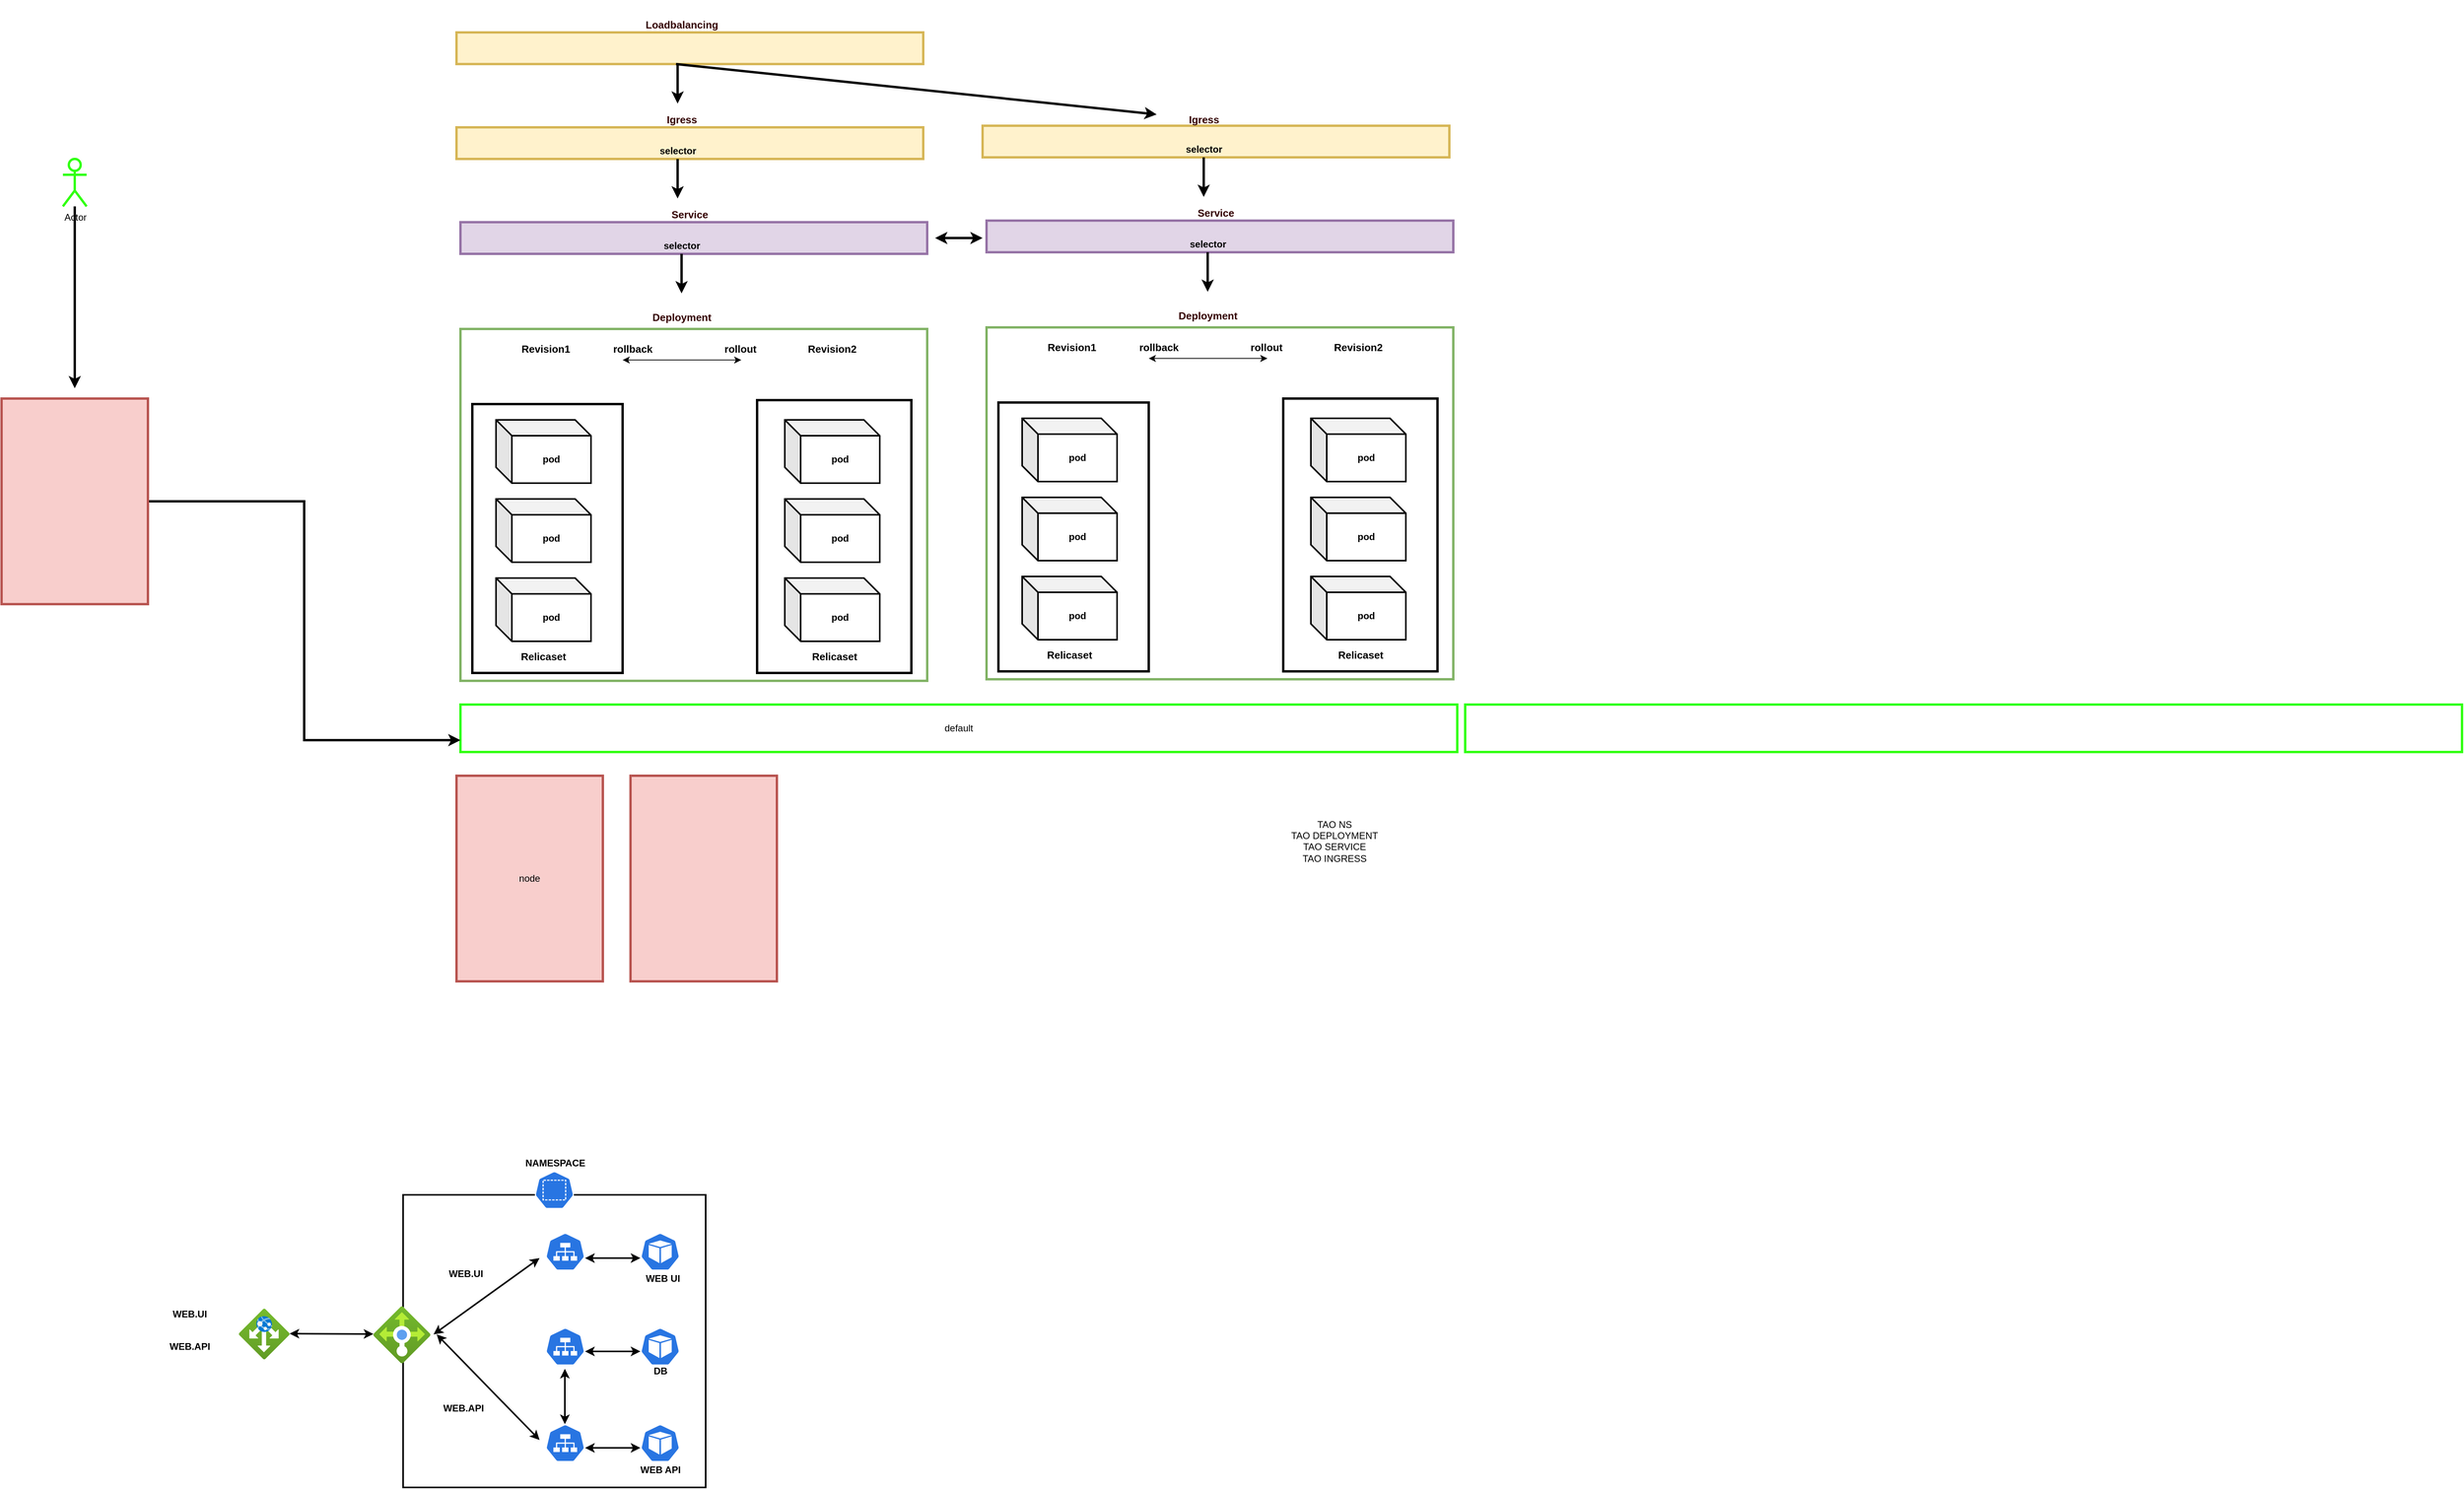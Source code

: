 <mxfile version="14.7.5" type="github">
  <diagram id="Fk8Qw_PRhQIqax9wI1sP" name="Page-1">
    <mxGraphModel dx="2000" dy="1133" grid="1" gridSize="10" guides="1" tooltips="1" connect="1" arrows="1" fold="1" page="0" pageScale="1" pageWidth="827" pageHeight="1169" math="0" shadow="0">
      <root>
        <mxCell id="0" />
        <mxCell id="1" parent="0" />
        <mxCell id="IjlxAXL79CjIECGT4DLs-3" value="&lt;b&gt;pod&lt;/b&gt;" style="shape=cube;whiteSpace=wrap;html=1;boundedLbl=1;backgroundOutline=1;darkOpacity=0.05;darkOpacity2=0.1;strokeWidth=2;" parent="1" vertex="1">
          <mxGeometry x="35" y="370" width="120" height="80" as="geometry" />
        </mxCell>
        <mxCell id="IjlxAXL79CjIECGT4DLs-6" value="&lt;b&gt;pod&lt;/b&gt;" style="shape=cube;whiteSpace=wrap;html=1;boundedLbl=1;backgroundOutline=1;darkOpacity=0.05;darkOpacity2=0.1;strokeWidth=2;" parent="1" vertex="1">
          <mxGeometry x="35" y="570" width="120" height="80" as="geometry" />
        </mxCell>
        <mxCell id="IjlxAXL79CjIECGT4DLs-7" value="&lt;b&gt;pod&lt;/b&gt;" style="shape=cube;whiteSpace=wrap;html=1;boundedLbl=1;backgroundOutline=1;darkOpacity=0.05;darkOpacity2=0.1;strokeWidth=2;" parent="1" vertex="1">
          <mxGeometry x="35" y="470" width="120" height="80" as="geometry" />
        </mxCell>
        <mxCell id="IjlxAXL79CjIECGT4DLs-8" value="&lt;b&gt;pod&lt;/b&gt;" style="shape=cube;whiteSpace=wrap;html=1;boundedLbl=1;backgroundOutline=1;darkOpacity=0.05;darkOpacity2=0.1;strokeWidth=2;" parent="1" vertex="1">
          <mxGeometry x="400" y="370" width="120" height="80" as="geometry" />
        </mxCell>
        <mxCell id="IjlxAXL79CjIECGT4DLs-9" value="&lt;b&gt;pod&lt;/b&gt;" style="shape=cube;whiteSpace=wrap;html=1;boundedLbl=1;backgroundOutline=1;darkOpacity=0.05;darkOpacity2=0.1;strokeWidth=2;" parent="1" vertex="1">
          <mxGeometry x="400" y="570" width="120" height="80" as="geometry" />
        </mxCell>
        <mxCell id="IjlxAXL79CjIECGT4DLs-10" value="&lt;b&gt;pod&lt;/b&gt;" style="shape=cube;whiteSpace=wrap;html=1;boundedLbl=1;backgroundOutline=1;darkOpacity=0.05;darkOpacity2=0.1;strokeWidth=2;" parent="1" vertex="1">
          <mxGeometry x="400" y="470" width="120" height="80" as="geometry" />
        </mxCell>
        <mxCell id="IjlxAXL79CjIECGT4DLs-11" value="" style="rounded=0;whiteSpace=wrap;html=1;strokeWidth=3;fillColor=none;" parent="1" vertex="1">
          <mxGeometry x="5" y="350" width="190" height="340" as="geometry" />
        </mxCell>
        <mxCell id="IjlxAXL79CjIECGT4DLs-12" value="" style="rounded=0;whiteSpace=wrap;html=1;strokeWidth=3;fillColor=none;" parent="1" vertex="1">
          <mxGeometry x="365" y="345" width="195" height="345" as="geometry" />
        </mxCell>
        <mxCell id="IjlxAXL79CjIECGT4DLs-13" value="&lt;b style=&quot;font-size: 13px ; line-height: 0%&quot;&gt;Relicaset&lt;/b&gt;" style="rounded=0;whiteSpace=wrap;html=1;dashed=1;strokeWidth=2;fillColor=none;opacity=0;" parent="1" vertex="1">
          <mxGeometry x="35" y="640" width="120" height="60" as="geometry" />
        </mxCell>
        <mxCell id="IjlxAXL79CjIECGT4DLs-14" value="&lt;b style=&quot;font-size: 13px ; line-height: 0%&quot;&gt;Relicaset&lt;/b&gt;" style="rounded=0;whiteSpace=wrap;html=1;dashed=1;strokeWidth=2;fillColor=none;opacity=0;" parent="1" vertex="1">
          <mxGeometry x="402.5" y="640" width="120" height="60" as="geometry" />
        </mxCell>
        <mxCell id="IjlxAXL79CjIECGT4DLs-15" value="" style="rounded=0;whiteSpace=wrap;html=1;strokeWidth=3;strokeColor=#82b366;fillColor=none;" parent="1" vertex="1">
          <mxGeometry x="-10" y="255" width="590" height="445" as="geometry" />
        </mxCell>
        <mxCell id="IjlxAXL79CjIECGT4DLs-16" value="&lt;font style=&quot;font-size: 13px&quot; color=&quot;#330000&quot;&gt;&lt;b&gt;Deployment&lt;/b&gt;&lt;/font&gt;" style="rounded=0;whiteSpace=wrap;html=1;dashed=1;strokeWidth=2;fillColor=none;opacity=0;" parent="1" vertex="1">
          <mxGeometry x="210" y="210" width="120" height="60" as="geometry" />
        </mxCell>
        <mxCell id="IjlxAXL79CjIECGT4DLs-17" value="&lt;font style=&quot;font-size: 13px&quot;&gt;&lt;b&gt;Revision1&lt;/b&gt;&lt;/font&gt;" style="rounded=0;whiteSpace=wrap;html=1;dashed=1;strokeWidth=2;fillColor=none;opacity=0;" parent="1" vertex="1">
          <mxGeometry x="37.5" y="250" width="120" height="60" as="geometry" />
        </mxCell>
        <mxCell id="IjlxAXL79CjIECGT4DLs-18" value="&lt;font style=&quot;font-size: 13px&quot;&gt;&lt;b&gt;Revision2&lt;/b&gt;&lt;/font&gt;" style="rounded=0;whiteSpace=wrap;html=1;dashed=1;strokeWidth=2;fillColor=none;opacity=0;" parent="1" vertex="1">
          <mxGeometry x="400" y="250" width="120" height="60" as="geometry" />
        </mxCell>
        <mxCell id="IjlxAXL79CjIECGT4DLs-23" value="" style="endArrow=classic;startArrow=classic;html=1;" parent="1" edge="1">
          <mxGeometry width="50" height="50" relative="1" as="geometry">
            <mxPoint x="195" y="294.31" as="sourcePoint" />
            <mxPoint x="345" y="294.31" as="targetPoint" />
          </mxGeometry>
        </mxCell>
        <mxCell id="IjlxAXL79CjIECGT4DLs-24" value="&lt;font style=&quot;font-size: 13px&quot;&gt;&lt;b&gt;rollback&lt;/b&gt;&lt;/font&gt;" style="rounded=0;whiteSpace=wrap;html=1;dashed=1;strokeWidth=2;fillColor=none;opacity=0;" parent="1" vertex="1">
          <mxGeometry x="147.5" y="250" width="120" height="60" as="geometry" />
        </mxCell>
        <mxCell id="IjlxAXL79CjIECGT4DLs-25" value="&lt;font style=&quot;font-size: 13px&quot;&gt;&lt;b&gt;rollout&lt;/b&gt;&lt;/font&gt;" style="rounded=0;whiteSpace=wrap;html=1;dashed=1;strokeWidth=2;fillColor=none;opacity=0;" parent="1" vertex="1">
          <mxGeometry x="283.5" y="250" width="120" height="60" as="geometry" />
        </mxCell>
        <mxCell id="Yo0Fn7rCwSBlx8TgjKTt-1" value="" style="rounded=0;whiteSpace=wrap;html=1;strokeColor=#9673a6;strokeWidth=3;fillColor=#e1d5e7;" parent="1" vertex="1">
          <mxGeometry x="-10" y="120" width="590" height="40" as="geometry" />
        </mxCell>
        <mxCell id="Yo0Fn7rCwSBlx8TgjKTt-3" value="&lt;font style=&quot;font-size: 13px&quot; color=&quot;#330000&quot;&gt;&lt;b&gt;Service&lt;/b&gt;&lt;/font&gt;" style="rounded=0;whiteSpace=wrap;html=1;dashed=1;strokeWidth=2;fillColor=none;opacity=0;" parent="1" vertex="1">
          <mxGeometry x="220" y="80" width="120" height="60" as="geometry" />
        </mxCell>
        <mxCell id="Yo0Fn7rCwSBlx8TgjKTt-6" value="" style="endArrow=classic;html=1;strokeWidth=3;" parent="1" edge="1">
          <mxGeometry width="50" height="50" relative="1" as="geometry">
            <mxPoint x="269.5" y="160" as="sourcePoint" />
            <mxPoint x="269.5" y="210" as="targetPoint" />
          </mxGeometry>
        </mxCell>
        <mxCell id="Yo0Fn7rCwSBlx8TgjKTt-7" value="&lt;b&gt;selector&lt;/b&gt;" style="rounded=0;whiteSpace=wrap;html=1;dashed=1;strokeWidth=2;fillColor=none;opacity=0;" parent="1" vertex="1">
          <mxGeometry x="210" y="120" width="120" height="60" as="geometry" />
        </mxCell>
        <mxCell id="Yo0Fn7rCwSBlx8TgjKTt-9" value="" style="rounded=0;whiteSpace=wrap;html=1;strokeColor=#d6b656;strokeWidth=3;fillColor=#fff2cc;" parent="1" vertex="1">
          <mxGeometry x="-15" width="590" height="40" as="geometry" />
        </mxCell>
        <mxCell id="Yo0Fn7rCwSBlx8TgjKTt-10" value="&lt;font style=&quot;font-size: 13px&quot; color=&quot;#330000&quot;&gt;&lt;b&gt;Igress&lt;/b&gt;&lt;/font&gt;" style="rounded=0;whiteSpace=wrap;html=1;dashed=1;strokeWidth=2;fillColor=none;opacity=0;" parent="1" vertex="1">
          <mxGeometry x="210" y="-40" width="120" height="60" as="geometry" />
        </mxCell>
        <mxCell id="Yo0Fn7rCwSBlx8TgjKTt-11" value="" style="endArrow=classic;html=1;strokeWidth=3;" parent="1" edge="1">
          <mxGeometry width="50" height="50" relative="1" as="geometry">
            <mxPoint x="264.5" y="40" as="sourcePoint" />
            <mxPoint x="264.5" y="90" as="targetPoint" />
          </mxGeometry>
        </mxCell>
        <mxCell id="Yo0Fn7rCwSBlx8TgjKTt-12" value="&lt;b&gt;selector&lt;/b&gt;" style="rounded=0;whiteSpace=wrap;html=1;dashed=1;strokeWidth=2;fillColor=none;opacity=0;" parent="1" vertex="1">
          <mxGeometry x="205" width="120" height="60" as="geometry" />
        </mxCell>
        <mxCell id="Yo0Fn7rCwSBlx8TgjKTt-16" value="" style="rounded=0;whiteSpace=wrap;html=1;strokeColor=#d6b656;strokeWidth=3;fillColor=#fff2cc;" parent="1" vertex="1">
          <mxGeometry x="-15" y="-120" width="590" height="40" as="geometry" />
        </mxCell>
        <mxCell id="Yo0Fn7rCwSBlx8TgjKTt-17" value="&lt;font style=&quot;font-size: 13px&quot; color=&quot;#330000&quot;&gt;&lt;b&gt;Loadbalancing&lt;/b&gt;&lt;/font&gt;" style="rounded=0;whiteSpace=wrap;html=1;dashed=1;strokeWidth=2;fillColor=none;opacity=0;" parent="1" vertex="1">
          <mxGeometry x="210" y="-160" width="120" height="60" as="geometry" />
        </mxCell>
        <mxCell id="Yo0Fn7rCwSBlx8TgjKTt-18" value="" style="endArrow=classic;html=1;strokeWidth=3;" parent="1" edge="1">
          <mxGeometry width="50" height="50" relative="1" as="geometry">
            <mxPoint x="264.5" y="-80" as="sourcePoint" />
            <mxPoint x="264.5" y="-30" as="targetPoint" />
          </mxGeometry>
        </mxCell>
        <mxCell id="Yo0Fn7rCwSBlx8TgjKTt-20" value="&lt;b&gt;pod&lt;/b&gt;" style="shape=cube;whiteSpace=wrap;html=1;boundedLbl=1;backgroundOutline=1;darkOpacity=0.05;darkOpacity2=0.1;strokeWidth=2;" parent="1" vertex="1">
          <mxGeometry x="700" y="368" width="120" height="80" as="geometry" />
        </mxCell>
        <mxCell id="Yo0Fn7rCwSBlx8TgjKTt-21" value="&lt;b&gt;pod&lt;/b&gt;" style="shape=cube;whiteSpace=wrap;html=1;boundedLbl=1;backgroundOutline=1;darkOpacity=0.05;darkOpacity2=0.1;strokeWidth=2;" parent="1" vertex="1">
          <mxGeometry x="700" y="568" width="120" height="80" as="geometry" />
        </mxCell>
        <mxCell id="Yo0Fn7rCwSBlx8TgjKTt-22" value="&lt;b&gt;pod&lt;/b&gt;" style="shape=cube;whiteSpace=wrap;html=1;boundedLbl=1;backgroundOutline=1;darkOpacity=0.05;darkOpacity2=0.1;strokeWidth=2;" parent="1" vertex="1">
          <mxGeometry x="700" y="468" width="120" height="80" as="geometry" />
        </mxCell>
        <mxCell id="Yo0Fn7rCwSBlx8TgjKTt-23" value="&lt;b&gt;pod&lt;/b&gt;" style="shape=cube;whiteSpace=wrap;html=1;boundedLbl=1;backgroundOutline=1;darkOpacity=0.05;darkOpacity2=0.1;strokeWidth=2;" parent="1" vertex="1">
          <mxGeometry x="1065" y="368" width="120" height="80" as="geometry" />
        </mxCell>
        <mxCell id="Yo0Fn7rCwSBlx8TgjKTt-24" value="&lt;b&gt;pod&lt;/b&gt;" style="shape=cube;whiteSpace=wrap;html=1;boundedLbl=1;backgroundOutline=1;darkOpacity=0.05;darkOpacity2=0.1;strokeWidth=2;" parent="1" vertex="1">
          <mxGeometry x="1065" y="568" width="120" height="80" as="geometry" />
        </mxCell>
        <mxCell id="Yo0Fn7rCwSBlx8TgjKTt-25" value="&lt;b&gt;pod&lt;/b&gt;" style="shape=cube;whiteSpace=wrap;html=1;boundedLbl=1;backgroundOutline=1;darkOpacity=0.05;darkOpacity2=0.1;strokeWidth=2;" parent="1" vertex="1">
          <mxGeometry x="1065" y="468" width="120" height="80" as="geometry" />
        </mxCell>
        <mxCell id="Yo0Fn7rCwSBlx8TgjKTt-26" value="" style="rounded=0;whiteSpace=wrap;html=1;strokeWidth=3;fillColor=none;" parent="1" vertex="1">
          <mxGeometry x="670" y="348" width="190" height="340" as="geometry" />
        </mxCell>
        <mxCell id="Yo0Fn7rCwSBlx8TgjKTt-27" value="" style="rounded=0;whiteSpace=wrap;html=1;strokeWidth=3;fillColor=none;" parent="1" vertex="1">
          <mxGeometry x="1030" y="343" width="195" height="345" as="geometry" />
        </mxCell>
        <mxCell id="Yo0Fn7rCwSBlx8TgjKTt-28" value="&lt;b style=&quot;font-size: 13px ; line-height: 0%&quot;&gt;Relicaset&lt;/b&gt;" style="rounded=0;whiteSpace=wrap;html=1;dashed=1;strokeWidth=2;fillColor=none;opacity=0;" parent="1" vertex="1">
          <mxGeometry x="700" y="638" width="120" height="60" as="geometry" />
        </mxCell>
        <mxCell id="Yo0Fn7rCwSBlx8TgjKTt-29" value="&lt;b style=&quot;font-size: 13px ; line-height: 0%&quot;&gt;Relicaset&lt;/b&gt;" style="rounded=0;whiteSpace=wrap;html=1;dashed=1;strokeWidth=2;fillColor=none;opacity=0;" parent="1" vertex="1">
          <mxGeometry x="1067.5" y="638" width="120" height="60" as="geometry" />
        </mxCell>
        <mxCell id="Yo0Fn7rCwSBlx8TgjKTt-30" value="" style="rounded=0;whiteSpace=wrap;html=1;strokeWidth=3;strokeColor=#82b366;fillColor=none;" parent="1" vertex="1">
          <mxGeometry x="655" y="253" width="590" height="445" as="geometry" />
        </mxCell>
        <mxCell id="Yo0Fn7rCwSBlx8TgjKTt-31" value="&lt;font style=&quot;font-size: 13px&quot; color=&quot;#330000&quot;&gt;&lt;b&gt;Deployment&lt;/b&gt;&lt;/font&gt;" style="rounded=0;whiteSpace=wrap;html=1;dashed=1;strokeWidth=2;fillColor=none;opacity=0;" parent="1" vertex="1">
          <mxGeometry x="875" y="208" width="120" height="60" as="geometry" />
        </mxCell>
        <mxCell id="Yo0Fn7rCwSBlx8TgjKTt-32" value="&lt;font style=&quot;font-size: 13px&quot;&gt;&lt;b&gt;Revision1&lt;/b&gt;&lt;/font&gt;" style="rounded=0;whiteSpace=wrap;html=1;dashed=1;strokeWidth=2;fillColor=none;opacity=0;" parent="1" vertex="1">
          <mxGeometry x="702.5" y="248" width="120" height="60" as="geometry" />
        </mxCell>
        <mxCell id="Yo0Fn7rCwSBlx8TgjKTt-33" value="&lt;font style=&quot;font-size: 13px&quot;&gt;&lt;b&gt;Revision2&lt;/b&gt;&lt;/font&gt;" style="rounded=0;whiteSpace=wrap;html=1;dashed=1;strokeWidth=2;fillColor=none;opacity=0;" parent="1" vertex="1">
          <mxGeometry x="1065" y="248" width="120" height="60" as="geometry" />
        </mxCell>
        <mxCell id="Yo0Fn7rCwSBlx8TgjKTt-34" value="" style="endArrow=classic;startArrow=classic;html=1;" parent="1" edge="1">
          <mxGeometry width="50" height="50" relative="1" as="geometry">
            <mxPoint x="860" y="292.31" as="sourcePoint" />
            <mxPoint x="1010" y="292.31" as="targetPoint" />
          </mxGeometry>
        </mxCell>
        <mxCell id="Yo0Fn7rCwSBlx8TgjKTt-35" value="&lt;font style=&quot;font-size: 13px&quot;&gt;&lt;b&gt;rollback&lt;/b&gt;&lt;/font&gt;" style="rounded=0;whiteSpace=wrap;html=1;dashed=1;strokeWidth=2;fillColor=none;opacity=0;" parent="1" vertex="1">
          <mxGeometry x="812.5" y="248" width="120" height="60" as="geometry" />
        </mxCell>
        <mxCell id="Yo0Fn7rCwSBlx8TgjKTt-36" value="&lt;font style=&quot;font-size: 13px&quot;&gt;&lt;b&gt;rollout&lt;/b&gt;&lt;/font&gt;" style="rounded=0;whiteSpace=wrap;html=1;dashed=1;strokeWidth=2;fillColor=none;opacity=0;" parent="1" vertex="1">
          <mxGeometry x="948.5" y="248" width="120" height="60" as="geometry" />
        </mxCell>
        <mxCell id="Yo0Fn7rCwSBlx8TgjKTt-37" value="" style="rounded=0;whiteSpace=wrap;html=1;strokeColor=#9673a6;strokeWidth=3;fillColor=#e1d5e7;" parent="1" vertex="1">
          <mxGeometry x="655" y="118" width="590" height="40" as="geometry" />
        </mxCell>
        <mxCell id="Yo0Fn7rCwSBlx8TgjKTt-38" value="&lt;font style=&quot;font-size: 13px&quot; color=&quot;#330000&quot;&gt;&lt;b&gt;Service&lt;/b&gt;&lt;/font&gt;" style="rounded=0;whiteSpace=wrap;html=1;dashed=1;strokeWidth=2;fillColor=none;opacity=0;" parent="1" vertex="1">
          <mxGeometry x="885" y="78" width="120" height="60" as="geometry" />
        </mxCell>
        <mxCell id="Yo0Fn7rCwSBlx8TgjKTt-39" value="" style="endArrow=classic;html=1;strokeWidth=3;" parent="1" edge="1">
          <mxGeometry width="50" height="50" relative="1" as="geometry">
            <mxPoint x="934.5" y="158.0" as="sourcePoint" />
            <mxPoint x="934.5" y="208.0" as="targetPoint" />
          </mxGeometry>
        </mxCell>
        <mxCell id="Yo0Fn7rCwSBlx8TgjKTt-40" value="&lt;b&gt;selector&lt;/b&gt;" style="rounded=0;whiteSpace=wrap;html=1;dashed=1;strokeWidth=2;fillColor=none;opacity=0;" parent="1" vertex="1">
          <mxGeometry x="875" y="118" width="120" height="60" as="geometry" />
        </mxCell>
        <mxCell id="Yo0Fn7rCwSBlx8TgjKTt-41" value="" style="rounded=0;whiteSpace=wrap;html=1;strokeColor=#d6b656;strokeWidth=3;fillColor=#fff2cc;" parent="1" vertex="1">
          <mxGeometry x="650" y="-2" width="590" height="40" as="geometry" />
        </mxCell>
        <mxCell id="Yo0Fn7rCwSBlx8TgjKTt-43" value="" style="endArrow=classic;html=1;strokeWidth=3;" parent="1" edge="1">
          <mxGeometry width="50" height="50" relative="1" as="geometry">
            <mxPoint x="929.5" y="38" as="sourcePoint" />
            <mxPoint x="929.5" y="88.0" as="targetPoint" />
          </mxGeometry>
        </mxCell>
        <mxCell id="Yo0Fn7rCwSBlx8TgjKTt-44" value="&lt;b&gt;selector&lt;/b&gt;" style="rounded=0;whiteSpace=wrap;html=1;dashed=1;strokeWidth=2;fillColor=none;opacity=0;" parent="1" vertex="1">
          <mxGeometry x="870" y="-2" width="120" height="60" as="geometry" />
        </mxCell>
        <mxCell id="Yo0Fn7rCwSBlx8TgjKTt-49" value="" style="endArrow=classic;html=1;strokeWidth=3;" parent="1" target="Yo0Fn7rCwSBlx8TgjKTt-50" edge="1">
          <mxGeometry width="50" height="50" relative="1" as="geometry">
            <mxPoint x="262.5" y="-80" as="sourcePoint" />
            <mxPoint x="840" y="-20" as="targetPoint" />
          </mxGeometry>
        </mxCell>
        <mxCell id="Yo0Fn7rCwSBlx8TgjKTt-50" value="&lt;font style=&quot;font-size: 13px&quot; color=&quot;#330000&quot;&gt;&lt;b&gt;Igress&lt;/b&gt;&lt;/font&gt;" style="rounded=0;whiteSpace=wrap;html=1;dashed=1;strokeWidth=2;fillColor=none;opacity=0;" parent="1" vertex="1">
          <mxGeometry x="870" y="-40" width="120" height="60" as="geometry" />
        </mxCell>
        <mxCell id="Yo0Fn7rCwSBlx8TgjKTt-51" value="" style="endArrow=classic;startArrow=classic;html=1;strokeWidth=3;" parent="1" edge="1">
          <mxGeometry width="50" height="50" relative="1" as="geometry">
            <mxPoint x="590" y="140" as="sourcePoint" />
            <mxPoint x="650" y="140" as="targetPoint" />
          </mxGeometry>
        </mxCell>
        <mxCell id="Yo0Fn7rCwSBlx8TgjKTt-52" value="default" style="rounded=0;whiteSpace=wrap;html=1;strokeColor=#31FF12;strokeWidth=3;fillColor=none;" parent="1" vertex="1">
          <mxGeometry x="-10" y="730" width="1260" height="60" as="geometry" />
        </mxCell>
        <mxCell id="Yo0Fn7rCwSBlx8TgjKTt-53" value="node" style="rounded=0;whiteSpace=wrap;html=1;strokeColor=#b85450;strokeWidth=3;fillColor=#f8cecc;" parent="1" vertex="1">
          <mxGeometry x="-15" y="820" width="185" height="260" as="geometry" />
        </mxCell>
        <mxCell id="Yo0Fn7rCwSBlx8TgjKTt-54" value="" style="rounded=0;whiteSpace=wrap;html=1;strokeColor=#b85450;strokeWidth=3;fillColor=#f8cecc;" parent="1" vertex="1">
          <mxGeometry x="205" y="820" width="185" height="260" as="geometry" />
        </mxCell>
        <mxCell id="Yo0Fn7rCwSBlx8TgjKTt-57" value="&amp;nbsp;&amp;nbsp;" style="rounded=0;whiteSpace=wrap;html=1;strokeColor=#31FF12;strokeWidth=3;fillColor=none;" parent="1" vertex="1">
          <mxGeometry x="1260" y="730" width="1260" height="60" as="geometry" />
        </mxCell>
        <mxCell id="Yo0Fn7rCwSBlx8TgjKTt-66" style="edgeStyle=orthogonalEdgeStyle;rounded=0;orthogonalLoop=1;jettySize=auto;html=1;entryX=0;entryY=0.75;entryDx=0;entryDy=0;strokeWidth=3;" parent="1" source="Yo0Fn7rCwSBlx8TgjKTt-65" target="Yo0Fn7rCwSBlx8TgjKTt-52" edge="1">
          <mxGeometry relative="1" as="geometry" />
        </mxCell>
        <mxCell id="Yo0Fn7rCwSBlx8TgjKTt-65" value="" style="rounded=0;whiteSpace=wrap;html=1;strokeColor=#b85450;strokeWidth=3;fillColor=#f8cecc;" parent="1" vertex="1">
          <mxGeometry x="-590" y="343" width="185" height="260" as="geometry" />
        </mxCell>
        <mxCell id="Yo0Fn7rCwSBlx8TgjKTt-68" style="edgeStyle=orthogonalEdgeStyle;rounded=0;orthogonalLoop=1;jettySize=auto;html=1;strokeWidth=3;" parent="1" source="Yo0Fn7rCwSBlx8TgjKTt-67" edge="1">
          <mxGeometry relative="1" as="geometry">
            <mxPoint x="-497.5" y="330" as="targetPoint" />
          </mxGeometry>
        </mxCell>
        <mxCell id="Yo0Fn7rCwSBlx8TgjKTt-67" value="Actor" style="shape=umlActor;verticalLabelPosition=bottom;verticalAlign=top;html=1;outlineConnect=0;strokeColor=#31FF12;strokeWidth=3;fillColor=none;" parent="1" vertex="1">
          <mxGeometry x="-512.5" y="40" width="30" height="60" as="geometry" />
        </mxCell>
        <mxCell id="Yo0Fn7rCwSBlx8TgjKTt-69" value="TAO NS&lt;br&gt;TAO DEPLOYMENT&lt;br&gt;TAO SERVICE&lt;br&gt;TAO INGRESS&lt;br&gt;&amp;nbsp; &amp;nbsp; &amp;nbsp; &amp;nbsp; &amp;nbsp; &amp;nbsp; &amp;nbsp; &amp;nbsp; &amp;nbsp; &amp;nbsp; &amp;nbsp; &amp;nbsp; &amp;nbsp; &amp;nbsp; &amp;nbsp; &amp;nbsp; &amp;nbsp; &amp;nbsp; &amp;nbsp; &amp;nbsp; &amp;nbsp; &amp;nbsp; &amp;nbsp; &amp;nbsp; &amp;nbsp; &amp;nbsp; &amp;nbsp; &amp;nbsp; &amp;nbsp; &amp;nbsp; &amp;nbsp; &amp;nbsp; &amp;nbsp; &amp;nbsp; &amp;nbsp; &amp;nbsp; &amp;nbsp; &amp;nbsp;" style="text;html=1;strokeColor=none;fillColor=none;align=center;verticalAlign=middle;whiteSpace=wrap;rounded=0;" parent="1" vertex="1">
          <mxGeometry x="950" y="840" width="290" height="140" as="geometry" />
        </mxCell>
        <mxCell id="DeudgSL2Kcx3e82XQT5W-3" value="" style="aspect=fixed;html=1;points=[];align=center;image;fontSize=12;image=img/lib/azure2/networking/Application_Gateways.svg;" vertex="1" parent="1">
          <mxGeometry x="-290" y="1494" width="64" height="64" as="geometry" />
        </mxCell>
        <mxCell id="DeudgSL2Kcx3e82XQT5W-5" value="" style="html=1;dashed=0;whitespace=wrap;fillColor=#2875E2;strokeColor=#ffffff;points=[[0.005,0.63,0],[0.1,0.2,0],[0.9,0.2,0],[0.5,0,0],[0.995,0.63,0],[0.72,0.99,0],[0.5,1,0],[0.28,0.99,0]];shape=mxgraph.kubernetes.icon;prIcon=pod" vertex="1" parent="1">
          <mxGeometry x="217.5" y="1398" width="50" height="48" as="geometry" />
        </mxCell>
        <mxCell id="DeudgSL2Kcx3e82XQT5W-7" value="" style="html=1;dashed=0;whitespace=wrap;fillColor=#2875E2;strokeColor=#ffffff;points=[[0.005,0.63,0],[0.1,0.2,0],[0.9,0.2,0],[0.5,0,0],[0.995,0.63,0],[0.72,0.99,0],[0.5,1,0],[0.28,0.99,0]];shape=mxgraph.kubernetes.icon;prIcon=pod" vertex="1" parent="1">
          <mxGeometry x="217.5" y="1518" width="50" height="48" as="geometry" />
        </mxCell>
        <mxCell id="DeudgSL2Kcx3e82XQT5W-8" value="" style="html=1;dashed=0;whitespace=wrap;fillColor=#2875E2;strokeColor=#ffffff;points=[[0.005,0.63,0],[0.1,0.2,0],[0.9,0.2,0],[0.5,0,0],[0.995,0.63,0],[0.72,0.99,0],[0.5,1,0],[0.28,0.99,0]];shape=mxgraph.kubernetes.icon;prIcon=pod" vertex="1" parent="1">
          <mxGeometry x="217.5" y="1640" width="50" height="48" as="geometry" />
        </mxCell>
        <mxCell id="DeudgSL2Kcx3e82XQT5W-9" value="" style="html=1;dashed=0;whitespace=wrap;fillColor=#2875E2;strokeColor=#ffffff;points=[[0.005,0.63,0],[0.1,0.2,0],[0.9,0.2,0],[0.5,0,0],[0.995,0.63,0],[0.72,0.99,0],[0.5,1,0],[0.28,0.99,0]];shape=mxgraph.kubernetes.icon;prIcon=svc" vertex="1" parent="1">
          <mxGeometry x="97.5" y="1518" width="50" height="48" as="geometry" />
        </mxCell>
        <mxCell id="DeudgSL2Kcx3e82XQT5W-10" value="" style="html=1;dashed=0;whitespace=wrap;fillColor=#2875E2;strokeColor=#ffffff;points=[[0.005,0.63,0],[0.1,0.2,0],[0.9,0.2,0],[0.5,0,0],[0.995,0.63,0],[0.72,0.99,0],[0.5,1,0],[0.28,0.99,0]];shape=mxgraph.kubernetes.icon;prIcon=svc" vertex="1" parent="1">
          <mxGeometry x="97.5" y="1640" width="50" height="48" as="geometry" />
        </mxCell>
        <mxCell id="DeudgSL2Kcx3e82XQT5W-11" value="" style="html=1;dashed=0;whitespace=wrap;fillColor=#2875E2;strokeColor=#ffffff;points=[[0.005,0.63,0],[0.1,0.2,0],[0.9,0.2,0],[0.5,0,0],[0.995,0.63,0],[0.72,0.99,0],[0.5,1,0],[0.28,0.99,0]];shape=mxgraph.kubernetes.icon;prIcon=svc" vertex="1" parent="1">
          <mxGeometry x="97.5" y="1398" width="50" height="48" as="geometry" />
        </mxCell>
        <mxCell id="DeudgSL2Kcx3e82XQT5W-12" value="" style="endArrow=classic;startArrow=classic;html=1;strokeWidth=2;" edge="1" parent="1">
          <mxGeometry width="50" height="50" relative="1" as="geometry">
            <mxPoint x="147.5" y="1548" as="sourcePoint" />
            <mxPoint x="217.5" y="1548" as="targetPoint" />
          </mxGeometry>
        </mxCell>
        <mxCell id="DeudgSL2Kcx3e82XQT5W-13" value="" style="endArrow=classic;startArrow=classic;html=1;strokeWidth=2;" edge="1" parent="1">
          <mxGeometry width="50" height="50" relative="1" as="geometry">
            <mxPoint x="147.5" y="1670" as="sourcePoint" />
            <mxPoint x="217.5" y="1670" as="targetPoint" />
          </mxGeometry>
        </mxCell>
        <mxCell id="DeudgSL2Kcx3e82XQT5W-14" value="" style="endArrow=classic;startArrow=classic;html=1;strokeWidth=2;" edge="1" parent="1">
          <mxGeometry width="50" height="50" relative="1" as="geometry">
            <mxPoint x="147.5" y="1430" as="sourcePoint" />
            <mxPoint x="217.5" y="1430" as="targetPoint" />
          </mxGeometry>
        </mxCell>
        <mxCell id="DeudgSL2Kcx3e82XQT5W-15" value="" style="endArrow=classic;startArrow=classic;html=1;strokeWidth=2;" edge="1" parent="1">
          <mxGeometry width="50" height="50" relative="1" as="geometry">
            <mxPoint x="122" y="1570" as="sourcePoint" />
            <mxPoint x="122" y="1640" as="targetPoint" />
          </mxGeometry>
        </mxCell>
        <mxCell id="DeudgSL2Kcx3e82XQT5W-16" value="" style="endArrow=classic;startArrow=classic;html=1;strokeWidth=2;" edge="1" parent="1">
          <mxGeometry width="50" height="50" relative="1" as="geometry">
            <mxPoint x="-226" y="1525.5" as="sourcePoint" />
            <mxPoint x="-120" y="1526" as="targetPoint" />
          </mxGeometry>
        </mxCell>
        <mxCell id="DeudgSL2Kcx3e82XQT5W-17" value="" style="endArrow=classic;startArrow=classic;html=1;strokeWidth=2;" edge="1" parent="1">
          <mxGeometry width="50" height="50" relative="1" as="geometry">
            <mxPoint x="-44" y="1526.5" as="sourcePoint" />
            <mxPoint x="90" y="1430" as="targetPoint" />
          </mxGeometry>
        </mxCell>
        <mxCell id="DeudgSL2Kcx3e82XQT5W-18" value="" style="endArrow=classic;startArrow=classic;html=1;strokeWidth=2;" edge="1" parent="1">
          <mxGeometry width="50" height="50" relative="1" as="geometry">
            <mxPoint x="-40" y="1526.5" as="sourcePoint" />
            <mxPoint x="90" y="1660" as="targetPoint" />
          </mxGeometry>
        </mxCell>
        <mxCell id="DeudgSL2Kcx3e82XQT5W-19" value="&lt;b&gt;WEB UI&lt;/b&gt;" style="text;html=1;strokeColor=none;fillColor=none;align=center;verticalAlign=middle;whiteSpace=wrap;rounded=0;" vertex="1" parent="1">
          <mxGeometry x="207.5" y="1446" width="76" height="20" as="geometry" />
        </mxCell>
        <mxCell id="DeudgSL2Kcx3e82XQT5W-20" value="&lt;b&gt;DB&lt;/b&gt;" style="text;html=1;strokeColor=none;fillColor=none;align=center;verticalAlign=middle;whiteSpace=wrap;rounded=0;" vertex="1" parent="1">
          <mxGeometry x="205" y="1563" width="76" height="20" as="geometry" />
        </mxCell>
        <mxCell id="DeudgSL2Kcx3e82XQT5W-21" value="&lt;b&gt;WEB API&lt;/b&gt;" style="text;html=1;strokeColor=none;fillColor=none;align=center;verticalAlign=middle;whiteSpace=wrap;rounded=0;" vertex="1" parent="1">
          <mxGeometry x="204.5" y="1688" width="76" height="20" as="geometry" />
        </mxCell>
        <mxCell id="DeudgSL2Kcx3e82XQT5W-22" value="&lt;b&gt;WEB.UI&lt;/b&gt;" style="text;html=1;strokeColor=none;fillColor=none;align=center;verticalAlign=middle;whiteSpace=wrap;rounded=0;" vertex="1" parent="1">
          <mxGeometry x="-41" y="1440" width="76" height="20" as="geometry" />
        </mxCell>
        <mxCell id="DeudgSL2Kcx3e82XQT5W-23" value="&lt;b&gt;WEB.API&lt;/b&gt;" style="text;html=1;strokeColor=none;fillColor=none;align=center;verticalAlign=middle;whiteSpace=wrap;rounded=0;" vertex="1" parent="1">
          <mxGeometry x="-44" y="1610" width="76" height="20" as="geometry" />
        </mxCell>
        <mxCell id="DeudgSL2Kcx3e82XQT5W-24" value="&lt;b&gt;WEB.UI&lt;/b&gt;" style="text;html=1;strokeColor=none;fillColor=none;align=center;verticalAlign=middle;whiteSpace=wrap;rounded=0;" vertex="1" parent="1">
          <mxGeometry x="-390" y="1491" width="76" height="20" as="geometry" />
        </mxCell>
        <mxCell id="DeudgSL2Kcx3e82XQT5W-25" value="&lt;b&gt;WEB.API&lt;/b&gt;" style="text;html=1;strokeColor=none;fillColor=none;align=center;verticalAlign=middle;whiteSpace=wrap;rounded=0;" vertex="1" parent="1">
          <mxGeometry x="-390" y="1532" width="76" height="20" as="geometry" />
        </mxCell>
        <mxCell id="DeudgSL2Kcx3e82XQT5W-26" value="" style="rounded=0;whiteSpace=wrap;html=1;strokeWidth=2;fillColor=none;" vertex="1" parent="1">
          <mxGeometry x="-82.5" y="1350" width="382.5" height="370" as="geometry" />
        </mxCell>
        <mxCell id="DeudgSL2Kcx3e82XQT5W-27" value="" style="aspect=fixed;html=1;points=[];align=center;image;fontSize=12;image=img/lib/azure2/networking/Load_Balancers.svg;" vertex="1" parent="1">
          <mxGeometry x="-120" y="1491" width="72" height="72" as="geometry" />
        </mxCell>
        <mxCell id="DeudgSL2Kcx3e82XQT5W-28" value="" style="html=1;dashed=0;whitespace=wrap;fillColor=#2875E2;strokeColor=#ffffff;points=[[0.005,0.63,0],[0.1,0.2,0],[0.9,0.2,0],[0.5,0,0],[0.995,0.63,0],[0.72,0.99,0],[0.5,1,0],[0.28,0.99,0]];shape=mxgraph.kubernetes.icon;prIcon=ns" vertex="1" parent="1">
          <mxGeometry x="83.75" y="1320" width="50" height="48" as="geometry" />
        </mxCell>
        <mxCell id="DeudgSL2Kcx3e82XQT5W-29" value="&lt;b&gt;NAMESPACE&lt;/b&gt;" style="text;html=1;strokeColor=none;fillColor=none;align=center;verticalAlign=middle;whiteSpace=wrap;rounded=0;" vertex="1" parent="1">
          <mxGeometry x="71.5" y="1300" width="76" height="20" as="geometry" />
        </mxCell>
      </root>
    </mxGraphModel>
  </diagram>
</mxfile>
